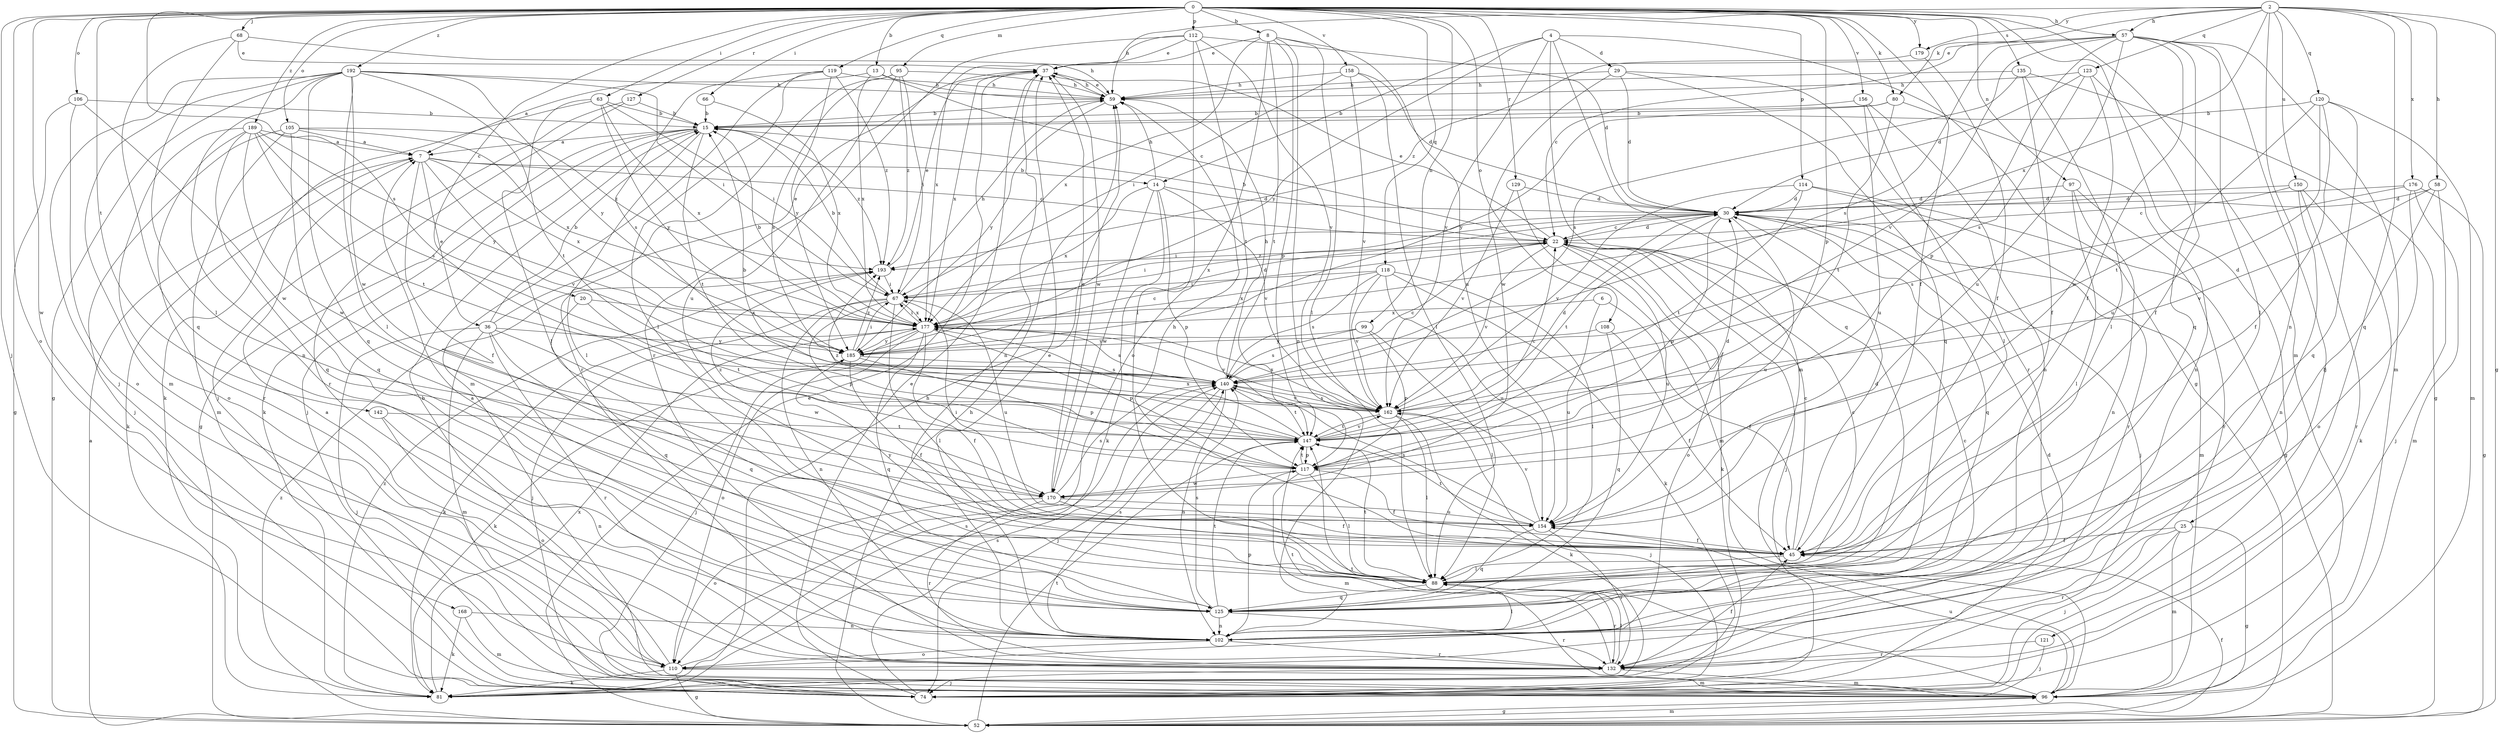 strict digraph  {
0;
2;
4;
6;
7;
8;
13;
14;
15;
20;
22;
25;
29;
30;
36;
37;
45;
52;
57;
58;
59;
63;
66;
67;
68;
74;
80;
81;
88;
95;
96;
97;
99;
102;
105;
106;
108;
110;
112;
114;
117;
118;
119;
120;
121;
123;
125;
127;
129;
132;
135;
140;
142;
147;
150;
154;
156;
158;
162;
168;
170;
176;
177;
179;
185;
189;
192;
193;
0 -> 8  [label=b];
0 -> 13  [label=b];
0 -> 20  [label=c];
0 -> 25  [label=d];
0 -> 45  [label=f];
0 -> 57  [label=h];
0 -> 63  [label=i];
0 -> 66  [label=i];
0 -> 68  [label=j];
0 -> 74  [label=j];
0 -> 80  [label=k];
0 -> 95  [label=m];
0 -> 96  [label=m];
0 -> 97  [label=n];
0 -> 99  [label=n];
0 -> 105  [label=o];
0 -> 106  [label=o];
0 -> 108  [label=o];
0 -> 110  [label=o];
0 -> 112  [label=p];
0 -> 114  [label=p];
0 -> 117  [label=p];
0 -> 118  [label=q];
0 -> 119  [label=q];
0 -> 127  [label=r];
0 -> 129  [label=r];
0 -> 135  [label=s];
0 -> 140  [label=s];
0 -> 142  [label=t];
0 -> 156  [label=v];
0 -> 158  [label=v];
0 -> 168  [label=w];
0 -> 179  [label=y];
0 -> 189  [label=z];
0 -> 192  [label=z];
2 -> 52  [label=g];
2 -> 57  [label=h];
2 -> 58  [label=h];
2 -> 59  [label=h];
2 -> 80  [label=k];
2 -> 102  [label=n];
2 -> 120  [label=q];
2 -> 121  [label=q];
2 -> 123  [label=q];
2 -> 150  [label=u];
2 -> 176  [label=x];
2 -> 177  [label=x];
2 -> 179  [label=y];
4 -> 14  [label=b];
4 -> 29  [label=d];
4 -> 52  [label=g];
4 -> 96  [label=m];
4 -> 125  [label=q];
4 -> 162  [label=v];
4 -> 185  [label=y];
6 -> 45  [label=f];
6 -> 154  [label=u];
6 -> 177  [label=x];
7 -> 14  [label=b];
7 -> 22  [label=c];
7 -> 36  [label=e];
7 -> 45  [label=f];
7 -> 81  [label=k];
7 -> 162  [label=v];
7 -> 177  [label=x];
8 -> 37  [label=e];
8 -> 88  [label=l];
8 -> 102  [label=n];
8 -> 110  [label=o];
8 -> 117  [label=p];
8 -> 147  [label=t];
8 -> 154  [label=u];
8 -> 177  [label=x];
13 -> 7  [label=a];
13 -> 22  [label=c];
13 -> 59  [label=h];
13 -> 177  [label=x];
14 -> 30  [label=d];
14 -> 59  [label=h];
14 -> 81  [label=k];
14 -> 117  [label=p];
14 -> 162  [label=v];
14 -> 170  [label=w];
14 -> 177  [label=x];
15 -> 7  [label=a];
15 -> 52  [label=g];
15 -> 74  [label=j];
15 -> 81  [label=k];
15 -> 88  [label=l];
15 -> 147  [label=t];
15 -> 193  [label=z];
20 -> 125  [label=q];
20 -> 147  [label=t];
20 -> 177  [label=x];
22 -> 15  [label=b];
22 -> 30  [label=d];
22 -> 37  [label=e];
22 -> 67  [label=i];
22 -> 74  [label=j];
22 -> 81  [label=k];
22 -> 110  [label=o];
22 -> 154  [label=u];
22 -> 162  [label=v];
22 -> 193  [label=z];
25 -> 45  [label=f];
25 -> 52  [label=g];
25 -> 74  [label=j];
25 -> 96  [label=m];
25 -> 132  [label=r];
29 -> 30  [label=d];
29 -> 59  [label=h];
29 -> 125  [label=q];
29 -> 132  [label=r];
29 -> 170  [label=w];
30 -> 22  [label=c];
30 -> 67  [label=i];
30 -> 74  [label=j];
30 -> 96  [label=m];
30 -> 117  [label=p];
30 -> 125  [label=q];
30 -> 147  [label=t];
30 -> 154  [label=u];
30 -> 177  [label=x];
36 -> 15  [label=b];
36 -> 37  [label=e];
36 -> 74  [label=j];
36 -> 96  [label=m];
36 -> 125  [label=q];
36 -> 132  [label=r];
36 -> 170  [label=w];
36 -> 185  [label=y];
37 -> 59  [label=h];
37 -> 102  [label=n];
37 -> 170  [label=w];
37 -> 177  [label=x];
45 -> 22  [label=c];
45 -> 30  [label=d];
45 -> 59  [label=h];
45 -> 88  [label=l];
45 -> 185  [label=y];
52 -> 7  [label=a];
52 -> 37  [label=e];
52 -> 45  [label=f];
52 -> 59  [label=h];
52 -> 96  [label=m];
52 -> 147  [label=t];
52 -> 193  [label=z];
57 -> 22  [label=c];
57 -> 37  [label=e];
57 -> 45  [label=f];
57 -> 74  [label=j];
57 -> 88  [label=l];
57 -> 96  [label=m];
57 -> 117  [label=p];
57 -> 125  [label=q];
57 -> 140  [label=s];
57 -> 154  [label=u];
57 -> 162  [label=v];
58 -> 30  [label=d];
58 -> 45  [label=f];
58 -> 74  [label=j];
58 -> 162  [label=v];
59 -> 15  [label=b];
59 -> 37  [label=e];
59 -> 185  [label=y];
63 -> 15  [label=b];
63 -> 67  [label=i];
63 -> 81  [label=k];
63 -> 88  [label=l];
63 -> 177  [label=x];
63 -> 185  [label=y];
66 -> 15  [label=b];
66 -> 177  [label=x];
67 -> 15  [label=b];
67 -> 59  [label=h];
67 -> 74  [label=j];
67 -> 88  [label=l];
67 -> 102  [label=n];
67 -> 117  [label=p];
67 -> 154  [label=u];
67 -> 177  [label=x];
68 -> 37  [label=e];
68 -> 59  [label=h];
68 -> 88  [label=l];
68 -> 125  [label=q];
74 -> 30  [label=d];
74 -> 37  [label=e];
74 -> 140  [label=s];
80 -> 15  [label=b];
80 -> 102  [label=n];
80 -> 147  [label=t];
80 -> 185  [label=y];
81 -> 59  [label=h];
81 -> 177  [label=x];
81 -> 193  [label=z];
88 -> 22  [label=c];
88 -> 125  [label=q];
88 -> 132  [label=r];
88 -> 147  [label=t];
95 -> 59  [label=h];
95 -> 67  [label=i];
95 -> 132  [label=r];
95 -> 140  [label=s];
95 -> 154  [label=u];
95 -> 193  [label=z];
96 -> 52  [label=g];
96 -> 147  [label=t];
96 -> 154  [label=u];
97 -> 30  [label=d];
97 -> 88  [label=l];
97 -> 102  [label=n];
97 -> 132  [label=r];
99 -> 88  [label=l];
99 -> 117  [label=p];
99 -> 140  [label=s];
99 -> 185  [label=y];
102 -> 7  [label=a];
102 -> 22  [label=c];
102 -> 37  [label=e];
102 -> 88  [label=l];
102 -> 110  [label=o];
102 -> 117  [label=p];
102 -> 132  [label=r];
102 -> 140  [label=s];
105 -> 7  [label=a];
105 -> 74  [label=j];
105 -> 96  [label=m];
105 -> 125  [label=q];
105 -> 177  [label=x];
105 -> 193  [label=z];
106 -> 15  [label=b];
106 -> 52  [label=g];
106 -> 110  [label=o];
106 -> 170  [label=w];
108 -> 45  [label=f];
108 -> 125  [label=q];
108 -> 185  [label=y];
110 -> 15  [label=b];
110 -> 52  [label=g];
110 -> 81  [label=k];
110 -> 96  [label=m];
110 -> 140  [label=s];
112 -> 30  [label=d];
112 -> 37  [label=e];
112 -> 88  [label=l];
112 -> 132  [label=r];
112 -> 147  [label=t];
112 -> 162  [label=v];
112 -> 177  [label=x];
114 -> 30  [label=d];
114 -> 52  [label=g];
114 -> 132  [label=r];
114 -> 147  [label=t];
114 -> 162  [label=v];
117 -> 30  [label=d];
117 -> 45  [label=f];
117 -> 88  [label=l];
117 -> 96  [label=m];
117 -> 147  [label=t];
117 -> 170  [label=w];
117 -> 193  [label=z];
118 -> 67  [label=i];
118 -> 81  [label=k];
118 -> 88  [label=l];
118 -> 140  [label=s];
118 -> 154  [label=u];
118 -> 162  [label=v];
118 -> 177  [label=x];
119 -> 59  [label=h];
119 -> 88  [label=l];
119 -> 96  [label=m];
119 -> 140  [label=s];
119 -> 185  [label=y];
119 -> 193  [label=z];
120 -> 15  [label=b];
120 -> 45  [label=f];
120 -> 96  [label=m];
120 -> 125  [label=q];
120 -> 147  [label=t];
120 -> 154  [label=u];
121 -> 74  [label=j];
121 -> 132  [label=r];
123 -> 30  [label=d];
123 -> 45  [label=f];
123 -> 59  [label=h];
123 -> 140  [label=s];
123 -> 170  [label=w];
125 -> 102  [label=n];
125 -> 132  [label=r];
125 -> 140  [label=s];
125 -> 147  [label=t];
127 -> 15  [label=b];
127 -> 74  [label=j];
127 -> 132  [label=r];
129 -> 30  [label=d];
129 -> 96  [label=m];
129 -> 162  [label=v];
132 -> 7  [label=a];
132 -> 45  [label=f];
132 -> 74  [label=j];
132 -> 88  [label=l];
132 -> 96  [label=m];
132 -> 147  [label=t];
135 -> 45  [label=f];
135 -> 52  [label=g];
135 -> 59  [label=h];
135 -> 88  [label=l];
135 -> 140  [label=s];
140 -> 22  [label=c];
140 -> 59  [label=h];
140 -> 74  [label=j];
140 -> 102  [label=n];
140 -> 147  [label=t];
140 -> 162  [label=v];
142 -> 102  [label=n];
142 -> 110  [label=o];
142 -> 147  [label=t];
147 -> 22  [label=c];
147 -> 117  [label=p];
147 -> 162  [label=v];
147 -> 177  [label=x];
147 -> 193  [label=z];
150 -> 22  [label=c];
150 -> 30  [label=d];
150 -> 81  [label=k];
150 -> 102  [label=n];
150 -> 132  [label=r];
154 -> 45  [label=f];
154 -> 67  [label=i];
154 -> 125  [label=q];
154 -> 132  [label=r];
154 -> 140  [label=s];
154 -> 147  [label=t];
154 -> 162  [label=v];
156 -> 15  [label=b];
156 -> 88  [label=l];
156 -> 102  [label=n];
156 -> 154  [label=u];
158 -> 30  [label=d];
158 -> 59  [label=h];
158 -> 67  [label=i];
158 -> 88  [label=l];
158 -> 162  [label=v];
162 -> 15  [label=b];
162 -> 30  [label=d];
162 -> 74  [label=j];
162 -> 81  [label=k];
162 -> 88  [label=l];
162 -> 140  [label=s];
162 -> 147  [label=t];
162 -> 177  [label=x];
168 -> 81  [label=k];
168 -> 96  [label=m];
168 -> 102  [label=n];
170 -> 37  [label=e];
170 -> 45  [label=f];
170 -> 110  [label=o];
170 -> 132  [label=r];
170 -> 140  [label=s];
170 -> 154  [label=u];
176 -> 30  [label=d];
176 -> 52  [label=g];
176 -> 96  [label=m];
176 -> 110  [label=o];
176 -> 140  [label=s];
177 -> 15  [label=b];
177 -> 30  [label=d];
177 -> 45  [label=f];
177 -> 67  [label=i];
177 -> 74  [label=j];
177 -> 81  [label=k];
177 -> 110  [label=o];
177 -> 117  [label=p];
177 -> 125  [label=q];
177 -> 140  [label=s];
177 -> 162  [label=v];
177 -> 185  [label=y];
179 -> 45  [label=f];
179 -> 193  [label=z];
185 -> 22  [label=c];
185 -> 45  [label=f];
185 -> 67  [label=i];
185 -> 81  [label=k];
185 -> 117  [label=p];
185 -> 140  [label=s];
185 -> 193  [label=z];
189 -> 7  [label=a];
189 -> 110  [label=o];
189 -> 125  [label=q];
189 -> 132  [label=r];
189 -> 140  [label=s];
189 -> 147  [label=t];
189 -> 170  [label=w];
189 -> 185  [label=y];
192 -> 52  [label=g];
192 -> 59  [label=h];
192 -> 67  [label=i];
192 -> 74  [label=j];
192 -> 88  [label=l];
192 -> 96  [label=m];
192 -> 102  [label=n];
192 -> 125  [label=q];
192 -> 147  [label=t];
192 -> 170  [label=w];
192 -> 185  [label=y];
193 -> 37  [label=e];
193 -> 67  [label=i];
}

